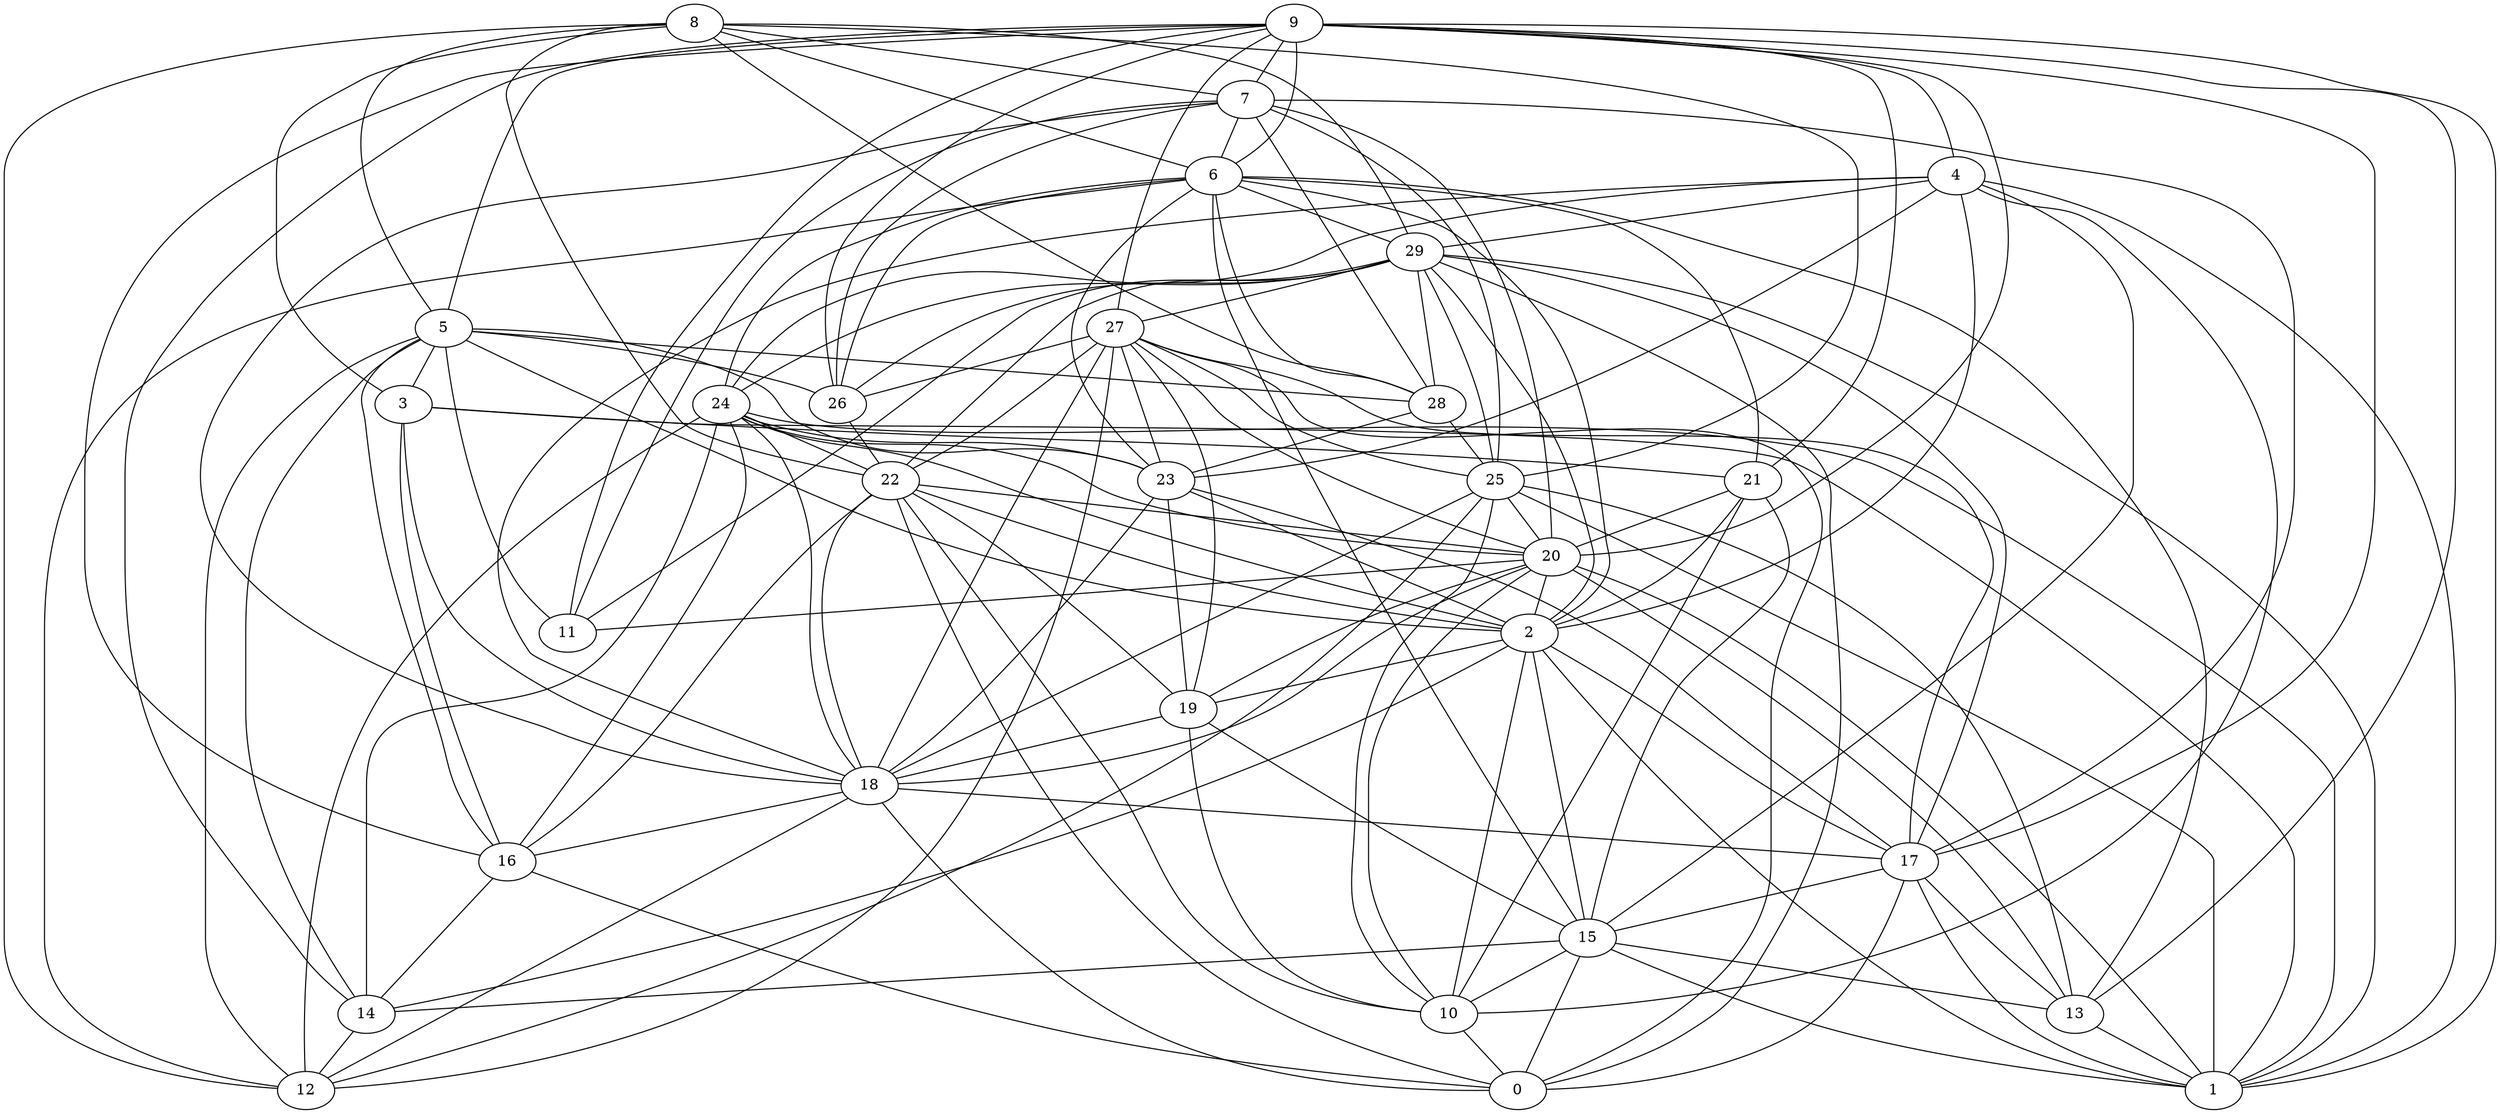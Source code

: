digraph GG_graph {

subgraph G_graph {
edge [color = black]
"8" -> "7" [dir = none]
"8" -> "28" [dir = none]
"8" -> "25" [dir = none]
"8" -> "29" [dir = none]
"15" -> "0" [dir = none]
"29" -> "1" [dir = none]
"29" -> "0" [dir = none]
"29" -> "2" [dir = none]
"29" -> "11" [dir = none]
"29" -> "24" [dir = none]
"22" -> "2" [dir = none]
"22" -> "19" [dir = none]
"22" -> "16" [dir = none]
"9" -> "6" [dir = none]
"9" -> "7" [dir = none]
"9" -> "13" [dir = none]
"17" -> "1" [dir = none]
"17" -> "13" [dir = none]
"28" -> "23" [dir = none]
"6" -> "23" [dir = none]
"6" -> "13" [dir = none]
"6" -> "26" [dir = none]
"6" -> "21" [dir = none]
"3" -> "16" [dir = none]
"3" -> "1" [dir = none]
"24" -> "16" [dir = none]
"24" -> "22" [dir = none]
"24" -> "1" [dir = none]
"24" -> "14" [dir = none]
"27" -> "20" [dir = none]
"27" -> "19" [dir = none]
"27" -> "22" [dir = none]
"27" -> "23" [dir = none]
"27" -> "0" [dir = none]
"7" -> "17" [dir = none]
"7" -> "6" [dir = none]
"7" -> "20" [dir = none]
"7" -> "25" [dir = none]
"7" -> "11" [dir = none]
"10" -> "0" [dir = none]
"20" -> "18" [dir = none]
"23" -> "2" [dir = none]
"21" -> "2" [dir = none]
"18" -> "12" [dir = none]
"14" -> "12" [dir = none]
"5" -> "16" [dir = none]
"5" -> "26" [dir = none]
"5" -> "2" [dir = none]
"5" -> "14" [dir = none]
"4" -> "29" [dir = none]
"4" -> "23" [dir = none]
"2" -> "19" [dir = none]
"2" -> "17" [dir = none]
"2" -> "14" [dir = none]
"2" -> "10" [dir = none]
"2" -> "15" [dir = none]
"25" -> "18" [dir = none]
"25" -> "13" [dir = none]
"6" -> "2" [dir = none]
"9" -> "16" [dir = none]
"15" -> "1" [dir = none]
"21" -> "20" [dir = none]
"13" -> "1" [dir = none]
"29" -> "17" [dir = none]
"23" -> "18" [dir = none]
"5" -> "3" [dir = none]
"16" -> "14" [dir = none]
"4" -> "15" [dir = none]
"25" -> "10" [dir = none]
"8" -> "3" [dir = none]
"22" -> "10" [dir = none]
"18" -> "16" [dir = none]
"6" -> "24" [dir = none]
"7" -> "28" [dir = none]
"9" -> "14" [dir = none]
"4" -> "24" [dir = none]
"24" -> "12" [dir = none]
"20" -> "10" [dir = none]
"21" -> "10" [dir = none]
"18" -> "17" [dir = none]
"5" -> "12" [dir = none]
"22" -> "0" [dir = none]
"6" -> "29" [dir = none]
"21" -> "15" [dir = none]
"25" -> "20" [dir = none]
"6" -> "15" [dir = none]
"26" -> "22" [dir = none]
"29" -> "27" [dir = none]
"20" -> "1" [dir = none]
"8" -> "5" [dir = none]
"20" -> "11" [dir = none]
"7" -> "26" [dir = none]
"25" -> "1" [dir = none]
"9" -> "11" [dir = none]
"5" -> "23" [dir = none]
"29" -> "26" [dir = none]
"27" -> "18" [dir = none]
"19" -> "18" [dir = none]
"9" -> "26" [dir = none]
"9" -> "4" [dir = none]
"22" -> "18" [dir = none]
"15" -> "14" [dir = none]
"22" -> "20" [dir = none]
"27" -> "12" [dir = none]
"7" -> "18" [dir = none]
"24" -> "18" [dir = none]
"16" -> "0" [dir = none]
"4" -> "2" [dir = none]
"25" -> "12" [dir = none]
"5" -> "28" [dir = none]
"17" -> "0" [dir = none]
"24" -> "20" [dir = none]
"8" -> "12" [dir = none]
"29" -> "22" [dir = none]
"9" -> "20" [dir = none]
"29" -> "25" [dir = none]
"6" -> "12" [dir = none]
"19" -> "10" [dir = none]
"28" -> "25" [dir = none]
"27" -> "25" [dir = none]
"4" -> "18" [dir = none]
"4" -> "10" [dir = none]
"9" -> "17" [dir = none]
"20" -> "19" [dir = none]
"5" -> "11" [dir = none]
"8" -> "22" [dir = none]
"15" -> "13" [dir = none]
"2" -> "1" [dir = none]
"8" -> "6" [dir = none]
"24" -> "2" [dir = none]
"9" -> "5" [dir = none]
"17" -> "15" [dir = none]
"23" -> "17" [dir = none]
"9" -> "1" [dir = none]
"9" -> "21" [dir = none]
"15" -> "10" [dir = none]
"23" -> "19" [dir = none]
"18" -> "0" [dir = none]
"3" -> "18" [dir = none]
"27" -> "17" [dir = none]
"29" -> "28" [dir = none]
"4" -> "1" [dir = none]
"9" -> "27" [dir = none]
"6" -> "28" [dir = none]
"24" -> "23" [dir = none]
"3" -> "21" [dir = none]
"20" -> "2" [dir = none]
"20" -> "13" [dir = none]
"27" -> "26" [dir = none]
"19" -> "15" [dir = none]
}

}
